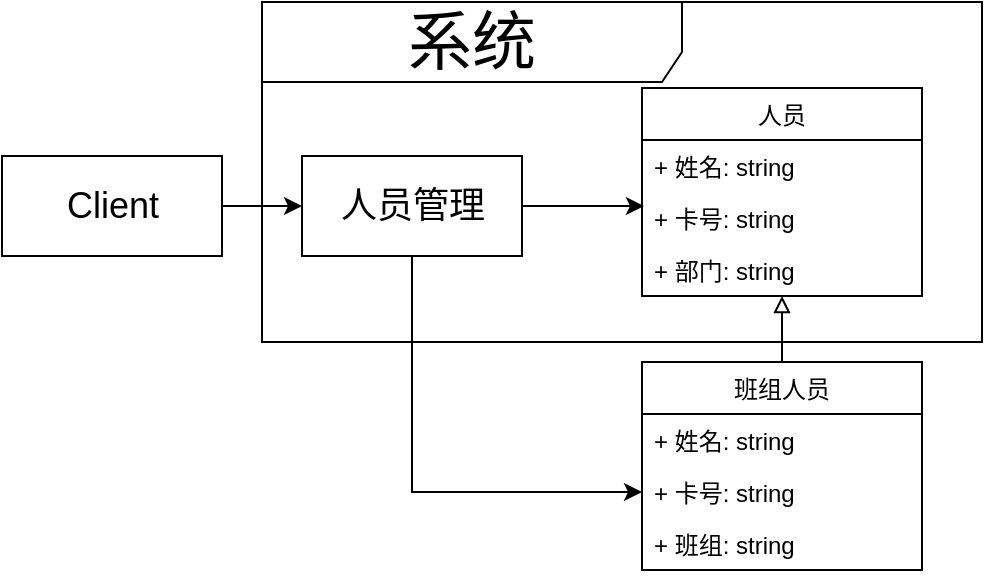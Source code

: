 <mxfile version="13.9.9" type="device"><diagram id="pS-9hX71cI1eNjHVSOTW" name="第 1 页"><mxGraphModel dx="2153" dy="806" grid="1" gridSize="10" guides="1" tooltips="1" connect="1" arrows="1" fold="1" page="1" pageScale="1" pageWidth="827" pageHeight="1169" math="0" shadow="0"><root><mxCell id="0"/><mxCell id="1" parent="0"/><mxCell id="yMZAJw3pUCpMgu2bd0wH-6" value="&lt;font style=&quot;font-size: 32px&quot;&gt;系统&lt;/font&gt;" style="shape=umlFrame;whiteSpace=wrap;html=1;width=210;height=40;fontSize=32;" vertex="1" parent="1"><mxGeometry x="100" y="160" width="360" height="170" as="geometry"/></mxCell><mxCell id="EVnBJeOakdLLbCgkTeKz-9" value="人员" style="swimlane;fontStyle=0;childLayout=stackLayout;horizontal=1;startSize=26;fillColor=none;horizontalStack=0;resizeParent=1;resizeParentMax=0;resizeLast=0;collapsible=1;marginBottom=0;" parent="1" vertex="1"><mxGeometry x="290" y="203" width="140" height="104" as="geometry"/></mxCell><mxCell id="EVnBJeOakdLLbCgkTeKz-10" value="+ 姓名: string" style="text;strokeColor=none;fillColor=none;align=left;verticalAlign=top;spacingLeft=4;spacingRight=4;overflow=hidden;rotatable=0;points=[[0,0.5],[1,0.5]];portConstraint=eastwest;" parent="EVnBJeOakdLLbCgkTeKz-9" vertex="1"><mxGeometry y="26" width="140" height="26" as="geometry"/></mxCell><mxCell id="EVnBJeOakdLLbCgkTeKz-11" value="+ 卡号: string" style="text;strokeColor=none;fillColor=none;align=left;verticalAlign=top;spacingLeft=4;spacingRight=4;overflow=hidden;rotatable=0;points=[[0,0.5],[1,0.5]];portConstraint=eastwest;" parent="EVnBJeOakdLLbCgkTeKz-9" vertex="1"><mxGeometry y="52" width="140" height="26" as="geometry"/></mxCell><mxCell id="EVnBJeOakdLLbCgkTeKz-12" value="+ 部门: string" style="text;strokeColor=none;fillColor=none;align=left;verticalAlign=top;spacingLeft=4;spacingRight=4;overflow=hidden;rotatable=0;points=[[0,0.5],[1,0.5]];portConstraint=eastwest;" parent="EVnBJeOakdLLbCgkTeKz-9" vertex="1"><mxGeometry y="78" width="140" height="26" as="geometry"/></mxCell><mxCell id="EVnBJeOakdLLbCgkTeKz-21" value="" style="endArrow=block;html=1;entryX=0.5;entryY=1;entryDx=0;entryDy=0;endFill=0;" parent="1" target="EVnBJeOakdLLbCgkTeKz-9" edge="1"><mxGeometry width="50" height="50" relative="1" as="geometry"><mxPoint x="360" y="340" as="sourcePoint"/><mxPoint x="400" y="310" as="targetPoint"/></mxGeometry></mxCell><mxCell id="zIaFAY_SvapCTPWo_BPN-1" value="班组人员" style="swimlane;fontStyle=0;childLayout=stackLayout;horizontal=1;startSize=26;fillColor=none;horizontalStack=0;resizeParent=1;resizeParentMax=0;resizeLast=0;collapsible=1;marginBottom=0;" parent="1" vertex="1"><mxGeometry x="290" y="340" width="140" height="104" as="geometry"/></mxCell><mxCell id="zIaFAY_SvapCTPWo_BPN-2" value="+ 姓名: string" style="text;strokeColor=none;fillColor=none;align=left;verticalAlign=top;spacingLeft=4;spacingRight=4;overflow=hidden;rotatable=0;points=[[0,0.5],[1,0.5]];portConstraint=eastwest;" parent="zIaFAY_SvapCTPWo_BPN-1" vertex="1"><mxGeometry y="26" width="140" height="26" as="geometry"/></mxCell><mxCell id="zIaFAY_SvapCTPWo_BPN-3" value="+ 卡号: string" style="text;strokeColor=none;fillColor=none;align=left;verticalAlign=top;spacingLeft=4;spacingRight=4;overflow=hidden;rotatable=0;points=[[0,0.5],[1,0.5]];portConstraint=eastwest;" parent="zIaFAY_SvapCTPWo_BPN-1" vertex="1"><mxGeometry y="52" width="140" height="26" as="geometry"/></mxCell><mxCell id="zIaFAY_SvapCTPWo_BPN-4" value="+ 班组: string" style="text;strokeColor=none;fillColor=none;align=left;verticalAlign=top;spacingLeft=4;spacingRight=4;overflow=hidden;rotatable=0;points=[[0,0.5],[1,0.5]];portConstraint=eastwest;" parent="zIaFAY_SvapCTPWo_BPN-1" vertex="1"><mxGeometry y="78" width="140" height="26" as="geometry"/></mxCell><mxCell id="yMZAJw3pUCpMgu2bd0wH-3" style="edgeStyle=orthogonalEdgeStyle;rounded=0;orthogonalLoop=1;jettySize=auto;html=1;entryX=0;entryY=0.5;entryDx=0;entryDy=0;" edge="1" parent="1" source="yMZAJw3pUCpMgu2bd0wH-2" target="zIaFAY_SvapCTPWo_BPN-3"><mxGeometry relative="1" as="geometry"/></mxCell><mxCell id="yMZAJw3pUCpMgu2bd0wH-7" style="edgeStyle=orthogonalEdgeStyle;rounded=0;orthogonalLoop=1;jettySize=auto;html=1;entryX=0.007;entryY=0.269;entryDx=0;entryDy=0;entryPerimeter=0;" edge="1" parent="1" source="yMZAJw3pUCpMgu2bd0wH-2" target="EVnBJeOakdLLbCgkTeKz-11"><mxGeometry relative="1" as="geometry"/></mxCell><mxCell id="yMZAJw3pUCpMgu2bd0wH-2" value="&lt;span style=&quot;font-family: &amp;#34;helvetica&amp;#34;&quot;&gt;人员管理&lt;/span&gt;" style="html=1;fontSize=18;" vertex="1" parent="1"><mxGeometry x="120" y="237" width="110" height="50" as="geometry"/></mxCell><mxCell id="yMZAJw3pUCpMgu2bd0wH-5" style="edgeStyle=orthogonalEdgeStyle;rounded=0;orthogonalLoop=1;jettySize=auto;html=1;entryX=0;entryY=0.5;entryDx=0;entryDy=0;" edge="1" parent="1" source="yMZAJw3pUCpMgu2bd0wH-4" target="yMZAJw3pUCpMgu2bd0wH-2"><mxGeometry relative="1" as="geometry"/></mxCell><mxCell id="yMZAJw3pUCpMgu2bd0wH-4" value="&lt;span style=&quot;font-family: &amp;#34;helvetica&amp;#34;&quot;&gt;Client&lt;/span&gt;" style="html=1;fontSize=18;" vertex="1" parent="1"><mxGeometry x="-30" y="237" width="110" height="50" as="geometry"/></mxCell></root></mxGraphModel></diagram></mxfile>